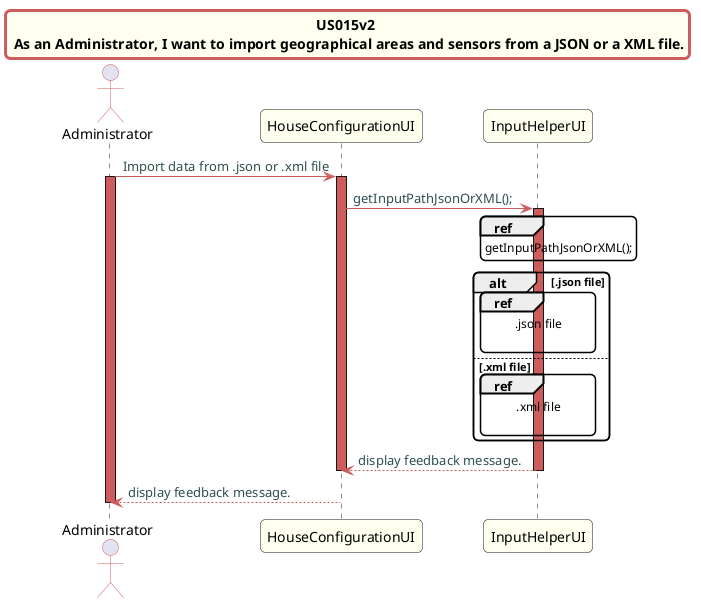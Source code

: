 @startuml
title US015v2 \n As an Administrator, I want to import geographical areas and sensors from a JSON or a XML file.
skinparam titleBorderRoundCorner 10
skinparam titleBorderThickness 3
skinparam titleBorderColor indianred
skinparam titleBackgroundColor ivory
skinparam FontName quicksand

skinparam actor {
  BorderColor indianred
  }

skinparam sequence {
  LifeLineBackgroundColor indianred
  ParticipantBackgroundColor ivory
}

skinparam roundcorner 10

skinparam component {
  arrowThickness 1
  ArrowFontName Verdana
  ArrowColor indianred
  ArrowFontColor darkslategrey
}


actor Administrator
Administrator -> HouseConfigurationUI: Import data from .json or .xml file
activate Administrator
activate HouseConfigurationUI
HouseConfigurationUI -> InputHelperUI: getInputPathJsonOrXML();
activate InputHelperUI

ref over InputHelperUI
getInputPathJsonOrXML();
end ref
alt .json file

ref over InputHelperUI
.json file

end ref
else .xml file
ref over InputHelperUI
.xml file

end
end alt
InputHelperUI --> HouseConfigurationUI: display feedback message.
deactivate InputHelperUI

deactivate HouseConfigurationUI
HouseConfigurationUI --> Administrator: display feedback message.
deactivate Administrator

@enduml